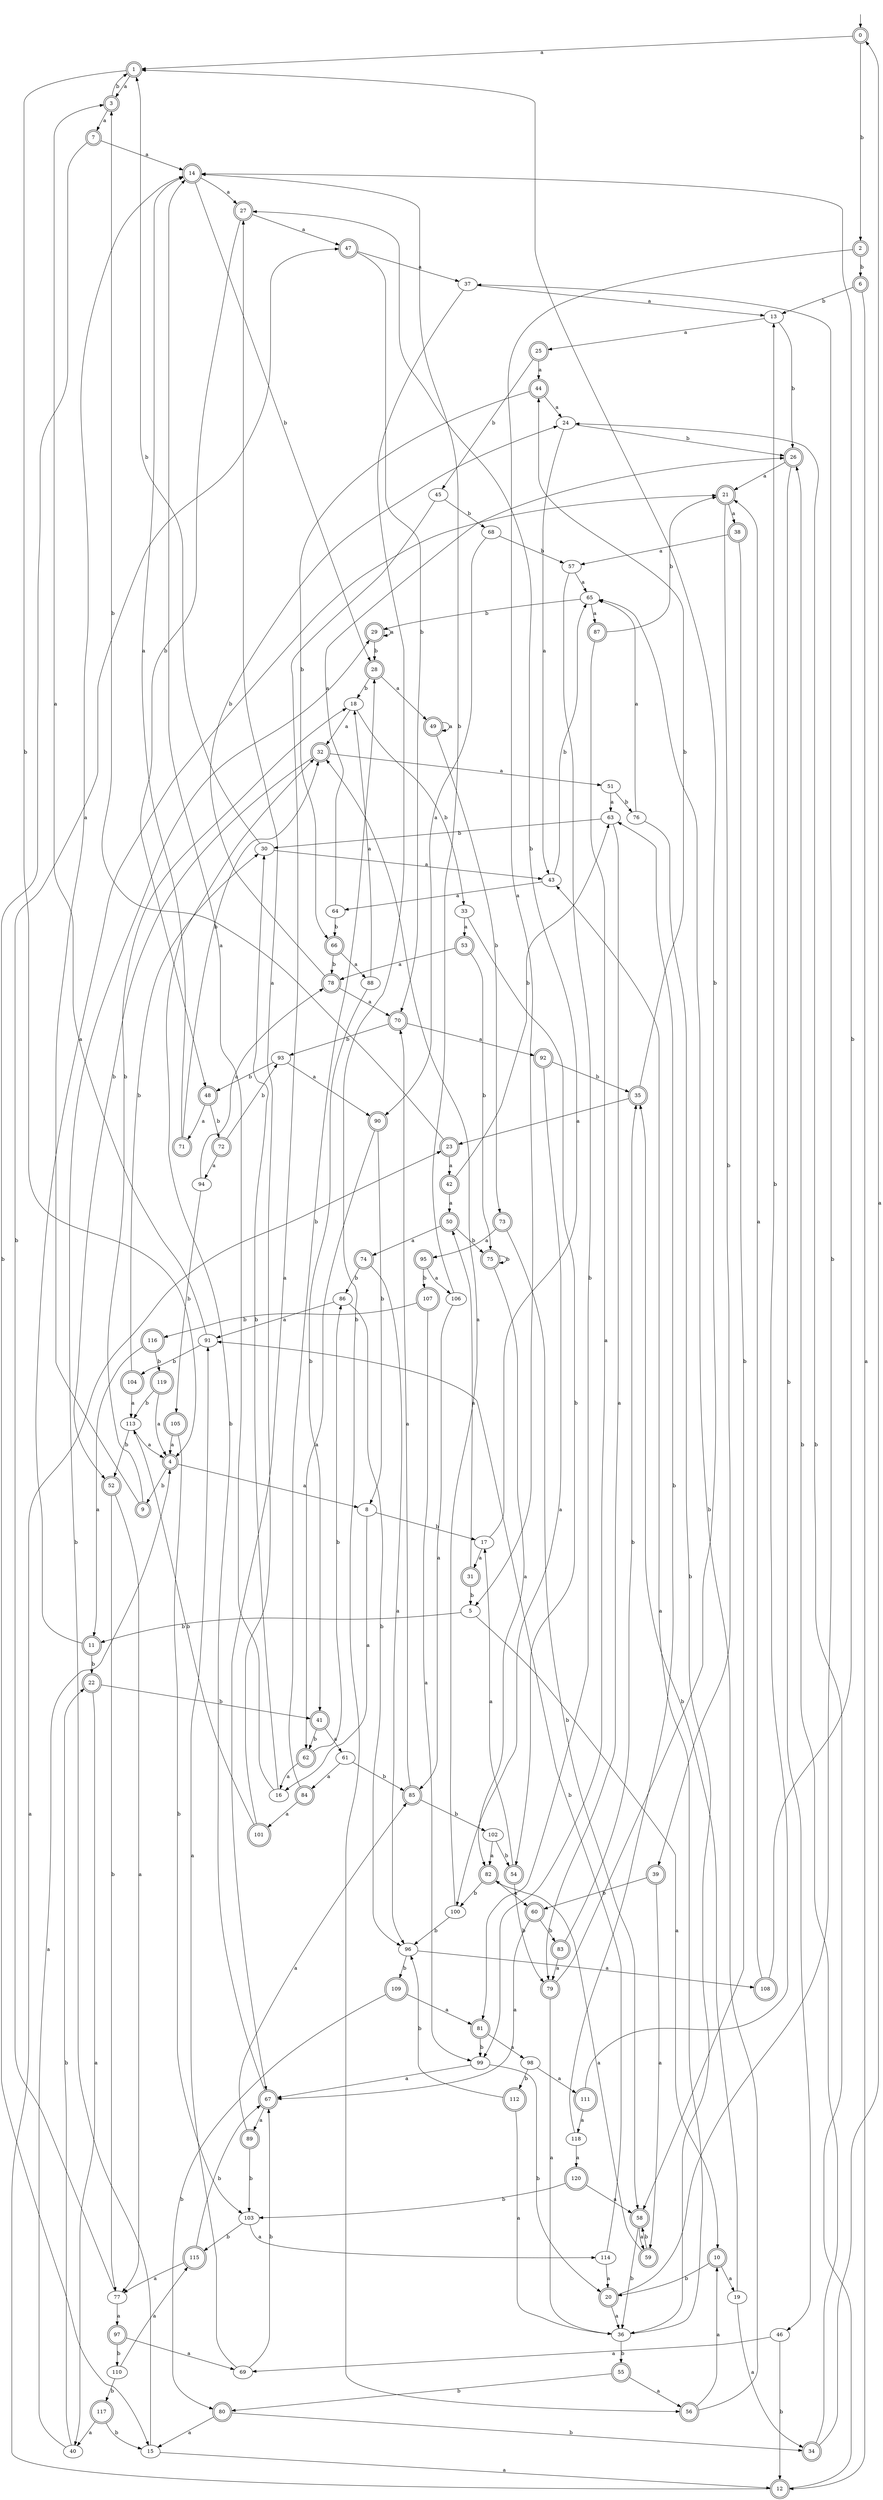digraph RandomDFA {
  __start0 [label="", shape=none];
  __start0 -> 0 [label=""];
  0 [shape=circle] [shape=doublecircle]
  0 -> 1 [label="a"]
  0 -> 2 [label="b"]
  1 [shape=doublecircle]
  1 -> 3 [label="a"]
  1 -> 4 [label="b"]
  2 [shape=doublecircle]
  2 -> 5 [label="a"]
  2 -> 6 [label="b"]
  3 [shape=doublecircle]
  3 -> 7 [label="a"]
  3 -> 1 [label="b"]
  4 [shape=doublecircle]
  4 -> 8 [label="a"]
  4 -> 9 [label="b"]
  5
  5 -> 10 [label="a"]
  5 -> 11 [label="b"]
  6 [shape=doublecircle]
  6 -> 12 [label="a"]
  6 -> 13 [label="b"]
  7 [shape=doublecircle]
  7 -> 14 [label="a"]
  7 -> 15 [label="b"]
  8
  8 -> 16 [label="a"]
  8 -> 17 [label="b"]
  9 [shape=doublecircle]
  9 -> 14 [label="a"]
  9 -> 18 [label="b"]
  10 [shape=doublecircle]
  10 -> 19 [label="a"]
  10 -> 20 [label="b"]
  11 [shape=doublecircle]
  11 -> 21 [label="a"]
  11 -> 22 [label="b"]
  12 [shape=doublecircle]
  12 -> 23 [label="a"]
  12 -> 24 [label="b"]
  13
  13 -> 25 [label="a"]
  13 -> 26 [label="b"]
  14 [shape=doublecircle]
  14 -> 27 [label="a"]
  14 -> 28 [label="b"]
  15
  15 -> 12 [label="a"]
  15 -> 29 [label="b"]
  16
  16 -> 14 [label="a"]
  16 -> 30 [label="b"]
  17
  17 -> 31 [label="a"]
  17 -> 27 [label="b"]
  18
  18 -> 32 [label="a"]
  18 -> 33 [label="b"]
  19
  19 -> 34 [label="a"]
  19 -> 35 [label="b"]
  20 [shape=doublecircle]
  20 -> 36 [label="a"]
  20 -> 37 [label="b"]
  21 [shape=doublecircle]
  21 -> 38 [label="a"]
  21 -> 39 [label="b"]
  22 [shape=doublecircle]
  22 -> 40 [label="a"]
  22 -> 41 [label="b"]
  23 [shape=doublecircle]
  23 -> 42 [label="a"]
  23 -> 3 [label="b"]
  24
  24 -> 43 [label="a"]
  24 -> 26 [label="b"]
  25 [shape=doublecircle]
  25 -> 44 [label="a"]
  25 -> 45 [label="b"]
  26 [shape=doublecircle]
  26 -> 21 [label="a"]
  26 -> 46 [label="b"]
  27 [shape=doublecircle]
  27 -> 47 [label="a"]
  27 -> 48 [label="b"]
  28 [shape=doublecircle]
  28 -> 49 [label="a"]
  28 -> 18 [label="b"]
  29 [shape=doublecircle]
  29 -> 29 [label="a"]
  29 -> 28 [label="b"]
  30
  30 -> 43 [label="a"]
  30 -> 1 [label="b"]
  31 [shape=doublecircle]
  31 -> 50 [label="a"]
  31 -> 5 [label="b"]
  32 [shape=doublecircle]
  32 -> 51 [label="a"]
  32 -> 52 [label="b"]
  33
  33 -> 53 [label="a"]
  33 -> 54 [label="b"]
  34 [shape=doublecircle]
  34 -> 0 [label="a"]
  34 -> 26 [label="b"]
  35 [shape=doublecircle]
  35 -> 23 [label="a"]
  35 -> 44 [label="b"]
  36
  36 -> 43 [label="a"]
  36 -> 55 [label="b"]
  37
  37 -> 13 [label="a"]
  37 -> 56 [label="b"]
  38 [shape=doublecircle]
  38 -> 57 [label="a"]
  38 -> 58 [label="b"]
  39 [shape=doublecircle]
  39 -> 59 [label="a"]
  39 -> 60 [label="b"]
  40
  40 -> 4 [label="a"]
  40 -> 22 [label="b"]
  41 [shape=doublecircle]
  41 -> 61 [label="a"]
  41 -> 62 [label="b"]
  42 [shape=doublecircle]
  42 -> 50 [label="a"]
  42 -> 63 [label="b"]
  43
  43 -> 64 [label="a"]
  43 -> 65 [label="b"]
  44 [shape=doublecircle]
  44 -> 24 [label="a"]
  44 -> 66 [label="b"]
  45
  45 -> 67 [label="a"]
  45 -> 68 [label="b"]
  46
  46 -> 69 [label="a"]
  46 -> 12 [label="b"]
  47 [shape=doublecircle]
  47 -> 37 [label="a"]
  47 -> 70 [label="b"]
  48 [shape=doublecircle]
  48 -> 71 [label="a"]
  48 -> 72 [label="b"]
  49 [shape=doublecircle]
  49 -> 49 [label="a"]
  49 -> 73 [label="b"]
  50 [shape=doublecircle]
  50 -> 74 [label="a"]
  50 -> 75 [label="b"]
  51
  51 -> 63 [label="a"]
  51 -> 76 [label="b"]
  52 [shape=doublecircle]
  52 -> 77 [label="a"]
  52 -> 77 [label="b"]
  53 [shape=doublecircle]
  53 -> 78 [label="a"]
  53 -> 75 [label="b"]
  54 [shape=doublecircle]
  54 -> 17 [label="a"]
  54 -> 79 [label="b"]
  55 [shape=doublecircle]
  55 -> 56 [label="a"]
  55 -> 80 [label="b"]
  56 [shape=doublecircle]
  56 -> 10 [label="a"]
  56 -> 65 [label="b"]
  57
  57 -> 65 [label="a"]
  57 -> 81 [label="b"]
  58 [shape=doublecircle]
  58 -> 59 [label="a"]
  58 -> 36 [label="b"]
  59 [shape=doublecircle]
  59 -> 82 [label="a"]
  59 -> 58 [label="b"]
  60 [shape=doublecircle]
  60 -> 67 [label="a"]
  60 -> 83 [label="b"]
  61
  61 -> 84 [label="a"]
  61 -> 85 [label="b"]
  62 [shape=doublecircle]
  62 -> 16 [label="a"]
  62 -> 86 [label="b"]
  63
  63 -> 79 [label="a"]
  63 -> 30 [label="b"]
  64
  64 -> 26 [label="a"]
  64 -> 66 [label="b"]
  65
  65 -> 87 [label="a"]
  65 -> 29 [label="b"]
  66 [shape=doublecircle]
  66 -> 88 [label="a"]
  66 -> 78 [label="b"]
  67 [shape=doublecircle]
  67 -> 89 [label="a"]
  67 -> 32 [label="b"]
  68
  68 -> 90 [label="a"]
  68 -> 57 [label="b"]
  69
  69 -> 91 [label="a"]
  69 -> 67 [label="b"]
  70 [shape=doublecircle]
  70 -> 92 [label="a"]
  70 -> 93 [label="b"]
  71 [shape=doublecircle]
  71 -> 14 [label="a"]
  71 -> 32 [label="b"]
  72 [shape=doublecircle]
  72 -> 94 [label="a"]
  72 -> 93 [label="b"]
  73 [shape=doublecircle]
  73 -> 95 [label="a"]
  73 -> 58 [label="b"]
  74 [shape=doublecircle]
  74 -> 96 [label="a"]
  74 -> 86 [label="b"]
  75 [shape=doublecircle]
  75 -> 82 [label="a"]
  75 -> 75 [label="b"]
  76
  76 -> 65 [label="a"]
  76 -> 36 [label="b"]
  77
  77 -> 97 [label="a"]
  77 -> 47 [label="b"]
  78 [shape=doublecircle]
  78 -> 70 [label="a"]
  78 -> 24 [label="b"]
  79 [shape=doublecircle]
  79 -> 36 [label="a"]
  79 -> 1 [label="b"]
  80 [shape=doublecircle]
  80 -> 15 [label="a"]
  80 -> 34 [label="b"]
  81 [shape=doublecircle]
  81 -> 98 [label="a"]
  81 -> 99 [label="b"]
  82 [shape=doublecircle]
  82 -> 60 [label="a"]
  82 -> 100 [label="b"]
  83 [shape=doublecircle]
  83 -> 79 [label="a"]
  83 -> 35 [label="b"]
  84 [shape=doublecircle]
  84 -> 101 [label="a"]
  84 -> 28 [label="b"]
  85 [shape=doublecircle]
  85 -> 70 [label="a"]
  85 -> 102 [label="b"]
  86
  86 -> 91 [label="a"]
  86 -> 96 [label="b"]
  87 [shape=doublecircle]
  87 -> 99 [label="a"]
  87 -> 21 [label="b"]
  88
  88 -> 18 [label="a"]
  88 -> 41 [label="b"]
  89 [shape=doublecircle]
  89 -> 85 [label="a"]
  89 -> 103 [label="b"]
  90 [shape=doublecircle]
  90 -> 62 [label="a"]
  90 -> 8 [label="b"]
  91
  91 -> 3 [label="a"]
  91 -> 104 [label="b"]
  92 [shape=doublecircle]
  92 -> 100 [label="a"]
  92 -> 35 [label="b"]
  93
  93 -> 90 [label="a"]
  93 -> 48 [label="b"]
  94
  94 -> 78 [label="a"]
  94 -> 105 [label="b"]
  95 [shape=doublecircle]
  95 -> 106 [label="a"]
  95 -> 107 [label="b"]
  96
  96 -> 108 [label="a"]
  96 -> 109 [label="b"]
  97 [shape=doublecircle]
  97 -> 69 [label="a"]
  97 -> 110 [label="b"]
  98
  98 -> 111 [label="a"]
  98 -> 112 [label="b"]
  99
  99 -> 67 [label="a"]
  99 -> 20 [label="b"]
  100
  100 -> 32 [label="a"]
  100 -> 96 [label="b"]
  101 [shape=doublecircle]
  101 -> 27 [label="a"]
  101 -> 113 [label="b"]
  102
  102 -> 82 [label="a"]
  102 -> 54 [label="b"]
  103
  103 -> 114 [label="a"]
  103 -> 115 [label="b"]
  104 [shape=doublecircle]
  104 -> 113 [label="a"]
  104 -> 30 [label="b"]
  105 [shape=doublecircle]
  105 -> 4 [label="a"]
  105 -> 103 [label="b"]
  106
  106 -> 85 [label="a"]
  106 -> 14 [label="b"]
  107 [shape=doublecircle]
  107 -> 99 [label="a"]
  107 -> 116 [label="b"]
  108 [shape=doublecircle]
  108 -> 21 [label="a"]
  108 -> 14 [label="b"]
  109 [shape=doublecircle]
  109 -> 81 [label="a"]
  109 -> 80 [label="b"]
  110
  110 -> 115 [label="a"]
  110 -> 117 [label="b"]
  111 [shape=doublecircle]
  111 -> 118 [label="a"]
  111 -> 13 [label="b"]
  112 [shape=doublecircle]
  112 -> 36 [label="a"]
  112 -> 96 [label="b"]
  113
  113 -> 4 [label="a"]
  113 -> 52 [label="b"]
  114
  114 -> 20 [label="a"]
  114 -> 91 [label="b"]
  115 [shape=doublecircle]
  115 -> 77 [label="a"]
  115 -> 67 [label="b"]
  116 [shape=doublecircle]
  116 -> 11 [label="a"]
  116 -> 119 [label="b"]
  117 [shape=doublecircle]
  117 -> 40 [label="a"]
  117 -> 15 [label="b"]
  118
  118 -> 120 [label="a"]
  118 -> 63 [label="b"]
  119 [shape=doublecircle]
  119 -> 4 [label="a"]
  119 -> 113 [label="b"]
  120 [shape=doublecircle]
  120 -> 58 [label="a"]
  120 -> 103 [label="b"]
}
